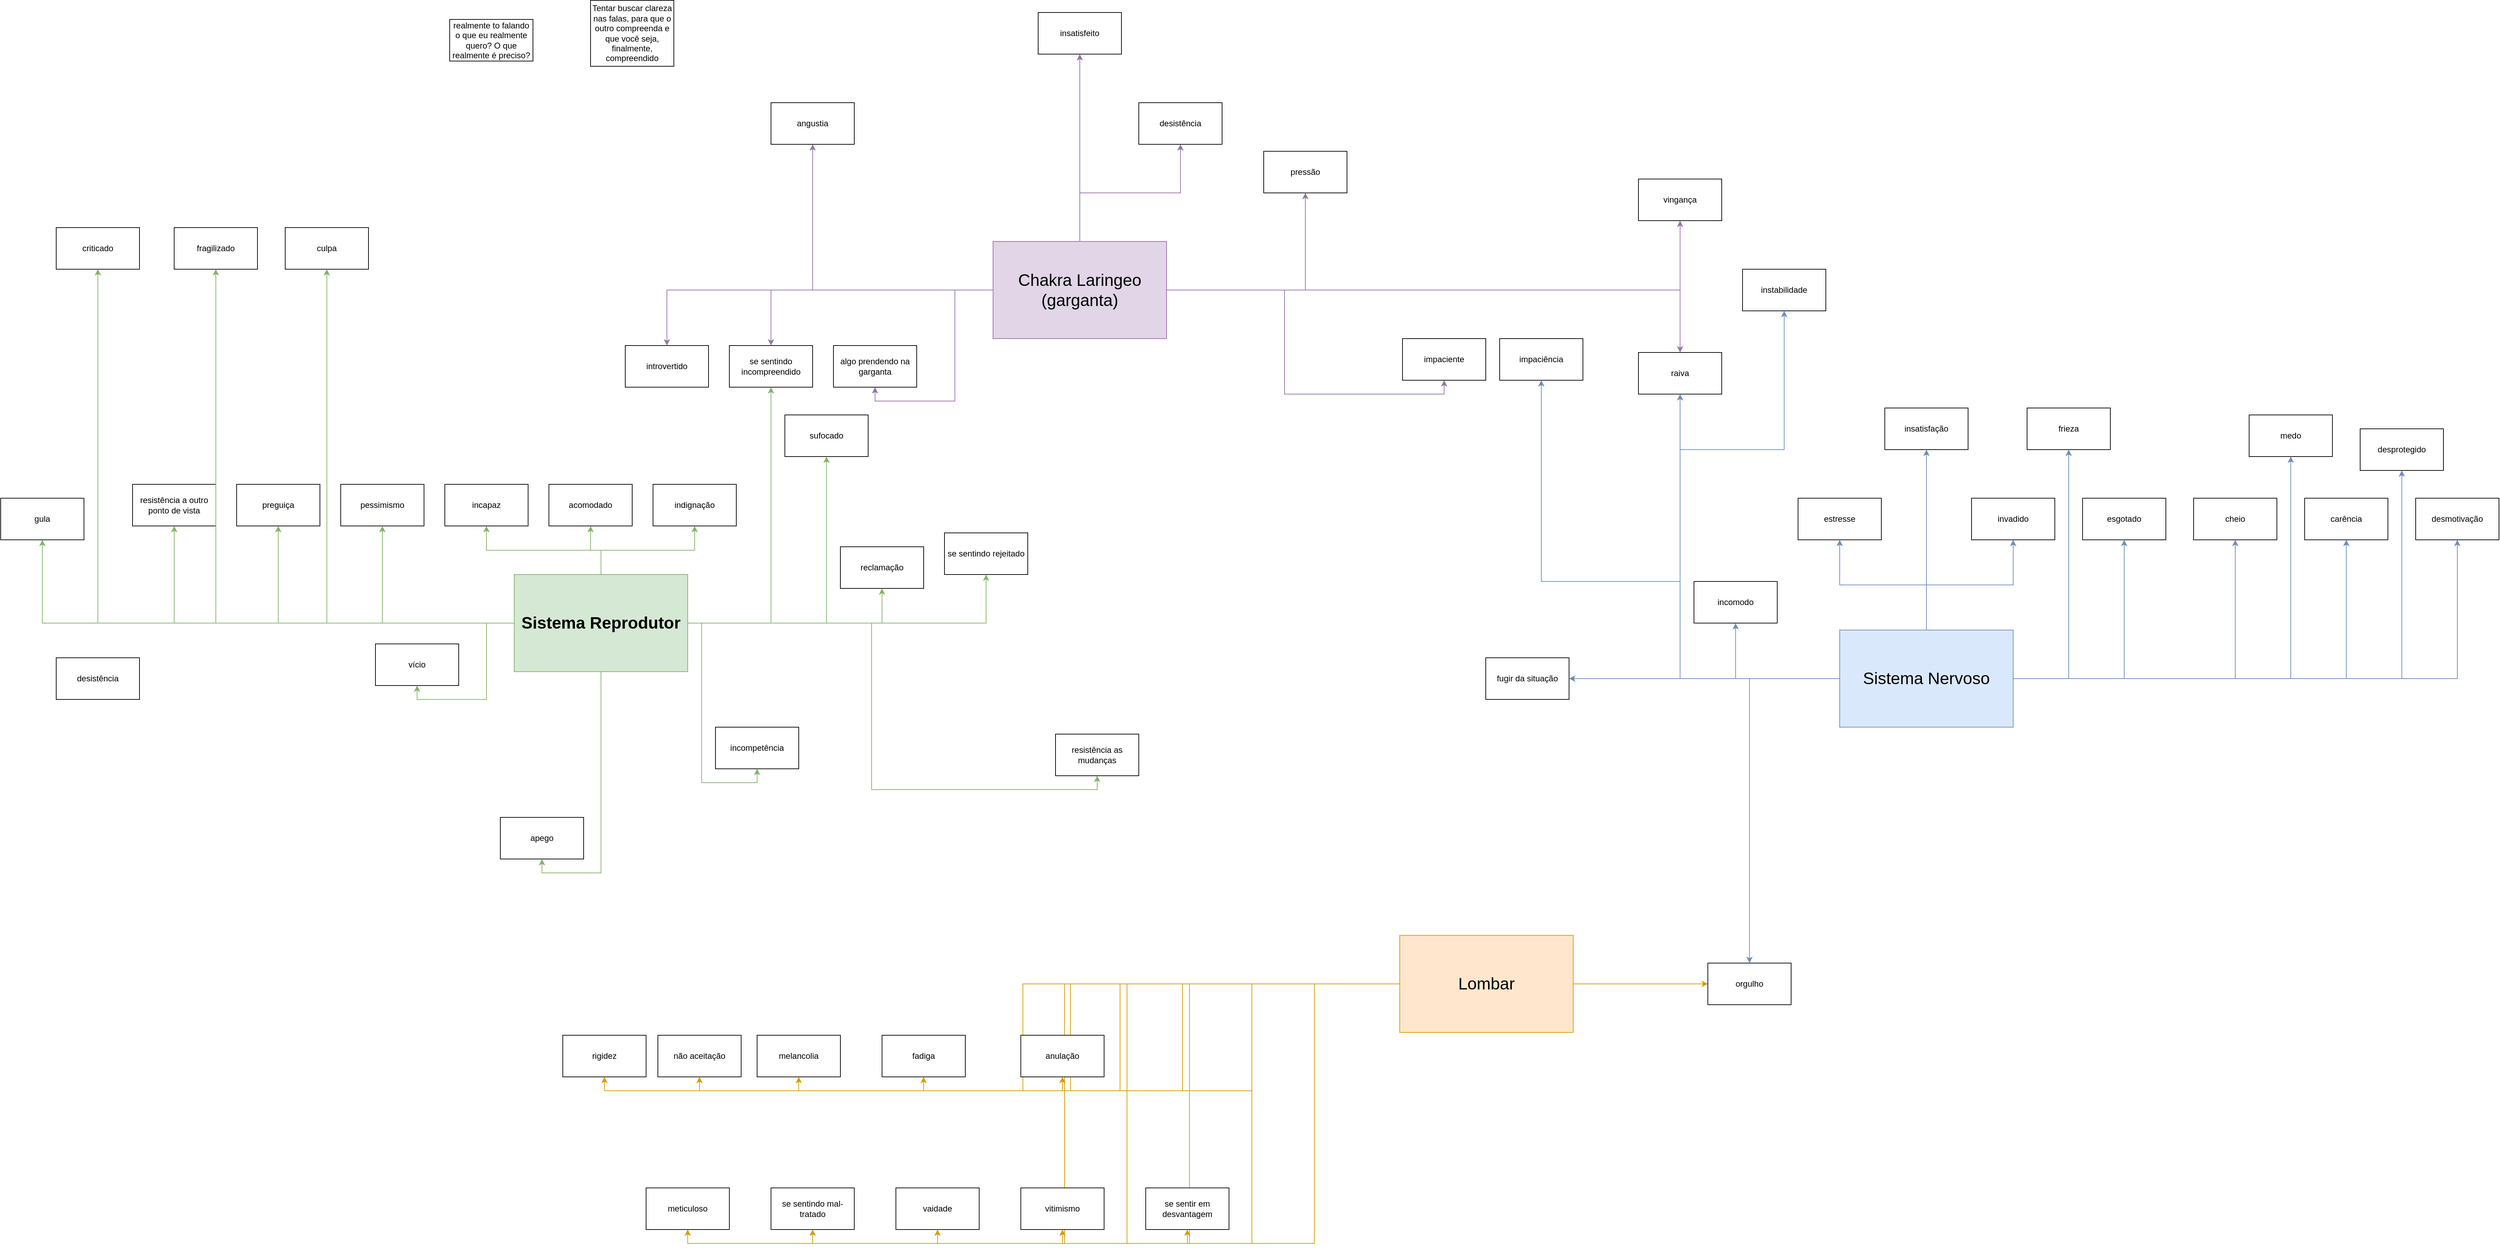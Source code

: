 <mxfile version="20.3.3" type="github">
  <diagram id="N2S9W12F4Ksda7fLUlgt" name="Página-1">
    <mxGraphModel dx="3923" dy="3438" grid="0" gridSize="10" guides="1" tooltips="1" connect="1" arrows="1" fold="1" page="1" pageScale="1" pageWidth="827" pageHeight="1169" math="0" shadow="0">
      <root>
        <mxCell id="0" />
        <mxCell id="1" parent="0" />
        <mxCell id="HaKoOCiy-9jQF8rmQ-GU-87" style="edgeStyle=orthogonalEdgeStyle;rounded=0;orthogonalLoop=1;jettySize=auto;html=1;entryX=0.5;entryY=0;entryDx=0;entryDy=0;fontSize=24;fillColor=#e1d5e7;strokeColor=#9673a6;" edge="1" parent="1" source="HaKoOCiy-9jQF8rmQ-GU-1" target="HaKoOCiy-9jQF8rmQ-GU-35">
          <mxGeometry relative="1" as="geometry" />
        </mxCell>
        <mxCell id="HaKoOCiy-9jQF8rmQ-GU-90" style="edgeStyle=orthogonalEdgeStyle;rounded=0;orthogonalLoop=1;jettySize=auto;html=1;entryX=0.5;entryY=0;entryDx=0;entryDy=0;fontSize=24;fillColor=#e1d5e7;strokeColor=#9673a6;" edge="1" parent="1" source="HaKoOCiy-9jQF8rmQ-GU-1" target="HaKoOCiy-9jQF8rmQ-GU-20">
          <mxGeometry relative="1" as="geometry" />
        </mxCell>
        <mxCell id="HaKoOCiy-9jQF8rmQ-GU-91" style="edgeStyle=orthogonalEdgeStyle;rounded=0;orthogonalLoop=1;jettySize=auto;html=1;entryX=0.5;entryY=1;entryDx=0;entryDy=0;fontSize=24;fillColor=#e1d5e7;strokeColor=#9673a6;" edge="1" parent="1" source="HaKoOCiy-9jQF8rmQ-GU-1" target="HaKoOCiy-9jQF8rmQ-GU-22">
          <mxGeometry relative="1" as="geometry" />
        </mxCell>
        <mxCell id="HaKoOCiy-9jQF8rmQ-GU-92" style="edgeStyle=orthogonalEdgeStyle;rounded=0;orthogonalLoop=1;jettySize=auto;html=1;entryX=0.5;entryY=1;entryDx=0;entryDy=0;fontSize=24;fillColor=#e1d5e7;strokeColor=#9673a6;" edge="1" parent="1" source="HaKoOCiy-9jQF8rmQ-GU-1" target="HaKoOCiy-9jQF8rmQ-GU-23">
          <mxGeometry relative="1" as="geometry" />
        </mxCell>
        <mxCell id="HaKoOCiy-9jQF8rmQ-GU-95" style="edgeStyle=orthogonalEdgeStyle;rounded=0;orthogonalLoop=1;jettySize=auto;html=1;entryX=0.5;entryY=1;entryDx=0;entryDy=0;fontSize=24;fillColor=#e1d5e7;strokeColor=#9673a6;" edge="1" parent="1" source="HaKoOCiy-9jQF8rmQ-GU-1" target="HaKoOCiy-9jQF8rmQ-GU-30">
          <mxGeometry relative="1" as="geometry" />
        </mxCell>
        <mxCell id="HaKoOCiy-9jQF8rmQ-GU-97" style="edgeStyle=orthogonalEdgeStyle;rounded=0;orthogonalLoop=1;jettySize=auto;html=1;entryX=0.5;entryY=1;entryDx=0;entryDy=0;fontSize=24;fillColor=#e1d5e7;strokeColor=#9673a6;" edge="1" parent="1" source="HaKoOCiy-9jQF8rmQ-GU-1" target="HaKoOCiy-9jQF8rmQ-GU-32">
          <mxGeometry relative="1" as="geometry" />
        </mxCell>
        <mxCell id="HaKoOCiy-9jQF8rmQ-GU-98" style="edgeStyle=orthogonalEdgeStyle;rounded=0;orthogonalLoop=1;jettySize=auto;html=1;entryX=0.5;entryY=1;entryDx=0;entryDy=0;fontSize=24;fillColor=#e1d5e7;strokeColor=#9673a6;" edge="1" parent="1" source="HaKoOCiy-9jQF8rmQ-GU-1" target="HaKoOCiy-9jQF8rmQ-GU-36">
          <mxGeometry relative="1" as="geometry" />
        </mxCell>
        <mxCell id="HaKoOCiy-9jQF8rmQ-GU-99" style="edgeStyle=orthogonalEdgeStyle;rounded=0;orthogonalLoop=1;jettySize=auto;html=1;entryX=0.5;entryY=1;entryDx=0;entryDy=0;fontSize=24;fillColor=#e1d5e7;strokeColor=#9673a6;" edge="1" parent="1" source="HaKoOCiy-9jQF8rmQ-GU-1" target="HaKoOCiy-9jQF8rmQ-GU-37">
          <mxGeometry relative="1" as="geometry" />
        </mxCell>
        <mxCell id="HaKoOCiy-9jQF8rmQ-GU-100" style="edgeStyle=orthogonalEdgeStyle;rounded=0;orthogonalLoop=1;jettySize=auto;html=1;entryX=0.5;entryY=1;entryDx=0;entryDy=0;fontSize=24;fillColor=#e1d5e7;strokeColor=#9673a6;" edge="1" parent="1" source="HaKoOCiy-9jQF8rmQ-GU-1" target="HaKoOCiy-9jQF8rmQ-GU-38">
          <mxGeometry relative="1" as="geometry" />
        </mxCell>
        <mxCell id="HaKoOCiy-9jQF8rmQ-GU-151" style="edgeStyle=orthogonalEdgeStyle;rounded=0;orthogonalLoop=1;jettySize=auto;html=1;entryX=0.5;entryY=0;entryDx=0;entryDy=0;fontSize=24;fontColor=#000000;fillColor=#e1d5e7;strokeColor=#9673a6;" edge="1" parent="1" source="HaKoOCiy-9jQF8rmQ-GU-1" target="HaKoOCiy-9jQF8rmQ-GU-28">
          <mxGeometry relative="1" as="geometry" />
        </mxCell>
        <mxCell id="HaKoOCiy-9jQF8rmQ-GU-1" value="&lt;font color=&quot;#000000&quot; style=&quot;font-size: 24px;&quot;&gt;Chakra Laringeo&lt;br&gt;(garganta)&lt;/font&gt;" style="rounded=0;whiteSpace=wrap;html=1;fillColor=#e1d5e7;strokeColor=#9673a6;" vertex="1" parent="1">
          <mxGeometry x="1490" y="-650" width="250" height="140" as="geometry" />
        </mxCell>
        <mxCell id="HaKoOCiy-9jQF8rmQ-GU-11" value="Tentar buscar clareza nas falas, para que o outro compreenda e que você seja, finalmente, compreendido" style="whiteSpace=wrap;html=1;rounded=0;" vertex="1" parent="1">
          <mxGeometry x="910" y="-997.5" width="120" height="95" as="geometry" />
        </mxCell>
        <mxCell id="HaKoOCiy-9jQF8rmQ-GU-14" value="realmente to falando o que eu realmente quero? O que realmente é preciso?" style="whiteSpace=wrap;html=1;rounded=0;" vertex="1" parent="1">
          <mxGeometry x="707" y="-970" width="120" height="60" as="geometry" />
        </mxCell>
        <mxCell id="HaKoOCiy-9jQF8rmQ-GU-20" value="se sentindo incompreendido" style="rounded=0;whiteSpace=wrap;html=1;" vertex="1" parent="1">
          <mxGeometry x="1110" y="-500" width="120" height="60" as="geometry" />
        </mxCell>
        <mxCell id="HaKoOCiy-9jQF8rmQ-GU-22" value="insatisfeito" style="rounded=0;whiteSpace=wrap;html=1;" vertex="1" parent="1">
          <mxGeometry x="1555" y="-980" width="120" height="60" as="geometry" />
        </mxCell>
        <mxCell id="HaKoOCiy-9jQF8rmQ-GU-23" value="impaciente" style="rounded=0;whiteSpace=wrap;html=1;" vertex="1" parent="1">
          <mxGeometry x="2080" y="-510" width="120" height="60" as="geometry" />
        </mxCell>
        <mxCell id="HaKoOCiy-9jQF8rmQ-GU-28" value="introvertido" style="rounded=0;whiteSpace=wrap;html=1;" vertex="1" parent="1">
          <mxGeometry x="960" y="-500" width="120" height="60" as="geometry" />
        </mxCell>
        <mxCell id="HaKoOCiy-9jQF8rmQ-GU-30" value="angustia" style="rounded=0;whiteSpace=wrap;html=1;" vertex="1" parent="1">
          <mxGeometry x="1170" y="-850" width="120" height="60" as="geometry" />
        </mxCell>
        <mxCell id="HaKoOCiy-9jQF8rmQ-GU-32" value="desistência" style="rounded=0;whiteSpace=wrap;html=1;" vertex="1" parent="1">
          <mxGeometry x="1700" y="-850" width="120" height="60" as="geometry" />
        </mxCell>
        <mxCell id="HaKoOCiy-9jQF8rmQ-GU-34" value="desistência" style="rounded=0;whiteSpace=wrap;html=1;" vertex="1" parent="1">
          <mxGeometry x="140" y="-50" width="120" height="60" as="geometry" />
        </mxCell>
        <mxCell id="HaKoOCiy-9jQF8rmQ-GU-35" value="raiva" style="rounded=0;whiteSpace=wrap;html=1;" vertex="1" parent="1">
          <mxGeometry x="2420" y="-490" width="120" height="60" as="geometry" />
        </mxCell>
        <mxCell id="HaKoOCiy-9jQF8rmQ-GU-36" value="pressão" style="rounded=0;whiteSpace=wrap;html=1;" vertex="1" parent="1">
          <mxGeometry x="1880" y="-780" width="120" height="60" as="geometry" />
        </mxCell>
        <mxCell id="HaKoOCiy-9jQF8rmQ-GU-37" value="algo prendendo na garganta" style="rounded=0;whiteSpace=wrap;html=1;" vertex="1" parent="1">
          <mxGeometry x="1260" y="-500" width="120" height="60" as="geometry" />
        </mxCell>
        <mxCell id="HaKoOCiy-9jQF8rmQ-GU-38" value="vingança" style="rounded=0;whiteSpace=wrap;html=1;" vertex="1" parent="1">
          <mxGeometry x="2420" y="-740" width="120" height="60" as="geometry" />
        </mxCell>
        <mxCell id="HaKoOCiy-9jQF8rmQ-GU-39" value="incomodo" style="rounded=0;whiteSpace=wrap;html=1;" vertex="1" parent="1">
          <mxGeometry x="2500" y="-160" width="120" height="60" as="geometry" />
        </mxCell>
        <mxCell id="HaKoOCiy-9jQF8rmQ-GU-40" value="estresse" style="rounded=0;whiteSpace=wrap;html=1;" vertex="1" parent="1">
          <mxGeometry x="2650" y="-280" width="120" height="60" as="geometry" />
        </mxCell>
        <mxCell id="HaKoOCiy-9jQF8rmQ-GU-41" value="invadido" style="rounded=0;whiteSpace=wrap;html=1;" vertex="1" parent="1">
          <mxGeometry x="2900" y="-280" width="120" height="60" as="geometry" />
        </mxCell>
        <mxCell id="HaKoOCiy-9jQF8rmQ-GU-42" value="insatisfação" style="rounded=0;whiteSpace=wrap;html=1;" vertex="1" parent="1">
          <mxGeometry x="2775" y="-410" width="120" height="60" as="geometry" />
        </mxCell>
        <mxCell id="HaKoOCiy-9jQF8rmQ-GU-43" value="esgotado" style="rounded=0;whiteSpace=wrap;html=1;" vertex="1" parent="1">
          <mxGeometry x="3060" y="-280" width="120" height="60" as="geometry" />
        </mxCell>
        <mxCell id="HaKoOCiy-9jQF8rmQ-GU-44" value="cheio" style="rounded=0;whiteSpace=wrap;html=1;" vertex="1" parent="1">
          <mxGeometry x="3220" y="-280" width="120" height="60" as="geometry" />
        </mxCell>
        <mxCell id="HaKoOCiy-9jQF8rmQ-GU-45" value="frieza" style="rounded=0;whiteSpace=wrap;html=1;" vertex="1" parent="1">
          <mxGeometry x="2980" y="-410" width="120" height="60" as="geometry" />
        </mxCell>
        <mxCell id="HaKoOCiy-9jQF8rmQ-GU-46" value="instabilidade" style="rounded=0;whiteSpace=wrap;html=1;" vertex="1" parent="1">
          <mxGeometry x="2570" y="-610" width="120" height="60" as="geometry" />
        </mxCell>
        <mxCell id="HaKoOCiy-9jQF8rmQ-GU-47" value="fugir da situação" style="rounded=0;whiteSpace=wrap;html=1;" vertex="1" parent="1">
          <mxGeometry x="2200" y="-50" width="120" height="60" as="geometry" />
        </mxCell>
        <mxCell id="HaKoOCiy-9jQF8rmQ-GU-48" value="carência" style="rounded=0;whiteSpace=wrap;html=1;" vertex="1" parent="1">
          <mxGeometry x="3380" y="-280" width="120" height="60" as="geometry" />
        </mxCell>
        <mxCell id="HaKoOCiy-9jQF8rmQ-GU-49" value="desmotivação" style="rounded=0;whiteSpace=wrap;html=1;" vertex="1" parent="1">
          <mxGeometry x="3540" y="-280" width="120" height="60" as="geometry" />
        </mxCell>
        <mxCell id="HaKoOCiy-9jQF8rmQ-GU-50" value="impaciência" style="rounded=0;whiteSpace=wrap;html=1;" vertex="1" parent="1">
          <mxGeometry x="2220" y="-510" width="120" height="60" as="geometry" />
        </mxCell>
        <mxCell id="HaKoOCiy-9jQF8rmQ-GU-51" value="medo" style="rounded=0;whiteSpace=wrap;html=1;" vertex="1" parent="1">
          <mxGeometry x="3300" y="-400" width="120" height="60" as="geometry" />
        </mxCell>
        <mxCell id="HaKoOCiy-9jQF8rmQ-GU-53" value="desprotegido" style="rounded=0;whiteSpace=wrap;html=1;" vertex="1" parent="1">
          <mxGeometry x="3460" y="-380" width="120" height="60" as="geometry" />
        </mxCell>
        <mxCell id="HaKoOCiy-9jQF8rmQ-GU-54" value="indignação" style="rounded=0;whiteSpace=wrap;html=1;" vertex="1" parent="1">
          <mxGeometry x="1000" y="-300" width="120" height="60" as="geometry" />
        </mxCell>
        <mxCell id="HaKoOCiy-9jQF8rmQ-GU-55" value="apego" style="rounded=0;whiteSpace=wrap;html=1;" vertex="1" parent="1">
          <mxGeometry x="780" y="180" width="120" height="60" as="geometry" />
        </mxCell>
        <mxCell id="HaKoOCiy-9jQF8rmQ-GU-56" value="preguiça" style="rounded=0;whiteSpace=wrap;html=1;" vertex="1" parent="1">
          <mxGeometry x="400" y="-300" width="120" height="60" as="geometry" />
        </mxCell>
        <mxCell id="HaKoOCiy-9jQF8rmQ-GU-57" value="acomodado" style="rounded=0;whiteSpace=wrap;html=1;" vertex="1" parent="1">
          <mxGeometry x="850" y="-300" width="120" height="60" as="geometry" />
        </mxCell>
        <mxCell id="HaKoOCiy-9jQF8rmQ-GU-58" value="incapaz" style="rounded=0;whiteSpace=wrap;html=1;" vertex="1" parent="1">
          <mxGeometry x="700" y="-300" width="120" height="60" as="geometry" />
        </mxCell>
        <mxCell id="HaKoOCiy-9jQF8rmQ-GU-59" value="se sentindo rejeitado" style="rounded=0;whiteSpace=wrap;html=1;" vertex="1" parent="1">
          <mxGeometry x="1420" y="-230" width="120" height="60" as="geometry" />
        </mxCell>
        <mxCell id="HaKoOCiy-9jQF8rmQ-GU-60" value="reclamação" style="rounded=0;whiteSpace=wrap;html=1;" vertex="1" parent="1">
          <mxGeometry x="1270" y="-210" width="120" height="60" as="geometry" />
        </mxCell>
        <mxCell id="HaKoOCiy-9jQF8rmQ-GU-61" value="pessimismo" style="rounded=0;whiteSpace=wrap;html=1;" vertex="1" parent="1">
          <mxGeometry x="550" y="-300" width="120" height="60" as="geometry" />
        </mxCell>
        <mxCell id="HaKoOCiy-9jQF8rmQ-GU-62" value="sufocado" style="rounded=0;whiteSpace=wrap;html=1;" vertex="1" parent="1">
          <mxGeometry x="1190" y="-400" width="120" height="60" as="geometry" />
        </mxCell>
        <mxCell id="HaKoOCiy-9jQF8rmQ-GU-63" value="resistência as mudanças" style="rounded=0;whiteSpace=wrap;html=1;" vertex="1" parent="1">
          <mxGeometry x="1580" y="60" width="120" height="60" as="geometry" />
        </mxCell>
        <mxCell id="HaKoOCiy-9jQF8rmQ-GU-64" value="resistência a outro ponto de vista" style="rounded=0;whiteSpace=wrap;html=1;" vertex="1" parent="1">
          <mxGeometry x="250" y="-300" width="120" height="60" as="geometry" />
        </mxCell>
        <mxCell id="HaKoOCiy-9jQF8rmQ-GU-65" value="criticado" style="rounded=0;whiteSpace=wrap;html=1;" vertex="1" parent="1">
          <mxGeometry x="140" y="-670" width="120" height="60" as="geometry" />
        </mxCell>
        <mxCell id="HaKoOCiy-9jQF8rmQ-GU-66" value="fragilizado" style="rounded=0;whiteSpace=wrap;html=1;" vertex="1" parent="1">
          <mxGeometry x="310" y="-670" width="120" height="60" as="geometry" />
        </mxCell>
        <mxCell id="HaKoOCiy-9jQF8rmQ-GU-67" value="culpa" style="rounded=0;whiteSpace=wrap;html=1;" vertex="1" parent="1">
          <mxGeometry x="470" y="-670" width="120" height="60" as="geometry" />
        </mxCell>
        <mxCell id="HaKoOCiy-9jQF8rmQ-GU-68" value="incompetência" style="rounded=0;whiteSpace=wrap;html=1;" vertex="1" parent="1">
          <mxGeometry x="1090" y="50" width="120" height="60" as="geometry" />
        </mxCell>
        <mxCell id="HaKoOCiy-9jQF8rmQ-GU-69" value="gula" style="rounded=0;whiteSpace=wrap;html=1;" vertex="1" parent="1">
          <mxGeometry x="60" y="-280" width="120" height="60" as="geometry" />
        </mxCell>
        <mxCell id="HaKoOCiy-9jQF8rmQ-GU-70" value="vício" style="rounded=0;whiteSpace=wrap;html=1;" vertex="1" parent="1">
          <mxGeometry x="600" y="-70" width="120" height="60" as="geometry" />
        </mxCell>
        <mxCell id="HaKoOCiy-9jQF8rmQ-GU-88" style="edgeStyle=orthogonalEdgeStyle;rounded=0;orthogonalLoop=1;jettySize=auto;html=1;entryX=0.5;entryY=1;entryDx=0;entryDy=0;fontSize=24;fillColor=#dae8fc;strokeColor=#6c8ebf;" edge="1" parent="1" source="HaKoOCiy-9jQF8rmQ-GU-72" target="HaKoOCiy-9jQF8rmQ-GU-35">
          <mxGeometry relative="1" as="geometry" />
        </mxCell>
        <mxCell id="HaKoOCiy-9jQF8rmQ-GU-102" style="edgeStyle=orthogonalEdgeStyle;rounded=0;orthogonalLoop=1;jettySize=auto;html=1;entryX=0.5;entryY=1;entryDx=0;entryDy=0;fontSize=24;fillColor=#dae8fc;strokeColor=#6c8ebf;" edge="1" parent="1" source="HaKoOCiy-9jQF8rmQ-GU-72" target="HaKoOCiy-9jQF8rmQ-GU-39">
          <mxGeometry relative="1" as="geometry" />
        </mxCell>
        <mxCell id="HaKoOCiy-9jQF8rmQ-GU-103" style="edgeStyle=orthogonalEdgeStyle;rounded=0;orthogonalLoop=1;jettySize=auto;html=1;entryX=0.5;entryY=1;entryDx=0;entryDy=0;fontSize=24;fillColor=#dae8fc;strokeColor=#6c8ebf;" edge="1" parent="1" source="HaKoOCiy-9jQF8rmQ-GU-72" target="HaKoOCiy-9jQF8rmQ-GU-40">
          <mxGeometry relative="1" as="geometry" />
        </mxCell>
        <mxCell id="HaKoOCiy-9jQF8rmQ-GU-104" style="edgeStyle=orthogonalEdgeStyle;rounded=0;orthogonalLoop=1;jettySize=auto;html=1;entryX=0.5;entryY=1;entryDx=0;entryDy=0;fontSize=24;fillColor=#dae8fc;strokeColor=#6c8ebf;" edge="1" parent="1" source="HaKoOCiy-9jQF8rmQ-GU-72" target="HaKoOCiy-9jQF8rmQ-GU-41">
          <mxGeometry relative="1" as="geometry" />
        </mxCell>
        <mxCell id="HaKoOCiy-9jQF8rmQ-GU-108" style="edgeStyle=orthogonalEdgeStyle;rounded=0;orthogonalLoop=1;jettySize=auto;html=1;entryX=0.5;entryY=1;entryDx=0;entryDy=0;fontSize=24;fillColor=#dae8fc;strokeColor=#6c8ebf;" edge="1" parent="1" source="HaKoOCiy-9jQF8rmQ-GU-72" target="HaKoOCiy-9jQF8rmQ-GU-42">
          <mxGeometry relative="1" as="geometry" />
        </mxCell>
        <mxCell id="HaKoOCiy-9jQF8rmQ-GU-109" style="edgeStyle=orthogonalEdgeStyle;rounded=0;orthogonalLoop=1;jettySize=auto;html=1;entryX=0.5;entryY=1;entryDx=0;entryDy=0;fontSize=24;fillColor=#dae8fc;strokeColor=#6c8ebf;" edge="1" parent="1" source="HaKoOCiy-9jQF8rmQ-GU-72" target="HaKoOCiy-9jQF8rmQ-GU-43">
          <mxGeometry relative="1" as="geometry" />
        </mxCell>
        <mxCell id="HaKoOCiy-9jQF8rmQ-GU-110" style="edgeStyle=orthogonalEdgeStyle;rounded=0;orthogonalLoop=1;jettySize=auto;html=1;entryX=0.5;entryY=0;entryDx=0;entryDy=0;fontSize=24;fillColor=#dae8fc;strokeColor=#6c8ebf;" edge="1" parent="1" source="HaKoOCiy-9jQF8rmQ-GU-72" target="HaKoOCiy-9jQF8rmQ-GU-75">
          <mxGeometry relative="1" as="geometry" />
        </mxCell>
        <mxCell id="HaKoOCiy-9jQF8rmQ-GU-112" style="edgeStyle=orthogonalEdgeStyle;rounded=0;orthogonalLoop=1;jettySize=auto;html=1;entryX=1;entryY=0.5;entryDx=0;entryDy=0;fontSize=24;fillColor=#dae8fc;strokeColor=#6c8ebf;" edge="1" parent="1" source="HaKoOCiy-9jQF8rmQ-GU-72" target="HaKoOCiy-9jQF8rmQ-GU-47">
          <mxGeometry relative="1" as="geometry" />
        </mxCell>
        <mxCell id="HaKoOCiy-9jQF8rmQ-GU-113" style="edgeStyle=orthogonalEdgeStyle;rounded=0;orthogonalLoop=1;jettySize=auto;html=1;entryX=0.5;entryY=1;entryDx=0;entryDy=0;fontSize=24;fillColor=#dae8fc;strokeColor=#6c8ebf;" edge="1" parent="1" source="HaKoOCiy-9jQF8rmQ-GU-72" target="HaKoOCiy-9jQF8rmQ-GU-46">
          <mxGeometry relative="1" as="geometry">
            <Array as="points">
              <mxPoint x="2480" y="-20" />
              <mxPoint x="2480" y="-350" />
              <mxPoint x="2630" y="-350" />
            </Array>
          </mxGeometry>
        </mxCell>
        <mxCell id="HaKoOCiy-9jQF8rmQ-GU-114" style="edgeStyle=orthogonalEdgeStyle;rounded=0;orthogonalLoop=1;jettySize=auto;html=1;entryX=0.5;entryY=1;entryDx=0;entryDy=0;fontSize=24;fillColor=#dae8fc;strokeColor=#6c8ebf;" edge="1" parent="1" source="HaKoOCiy-9jQF8rmQ-GU-72" target="HaKoOCiy-9jQF8rmQ-GU-45">
          <mxGeometry relative="1" as="geometry" />
        </mxCell>
        <mxCell id="HaKoOCiy-9jQF8rmQ-GU-115" style="edgeStyle=orthogonalEdgeStyle;rounded=0;orthogonalLoop=1;jettySize=auto;html=1;entryX=0.5;entryY=1;entryDx=0;entryDy=0;fontSize=24;fillColor=#dae8fc;strokeColor=#6c8ebf;" edge="1" parent="1" source="HaKoOCiy-9jQF8rmQ-GU-72" target="HaKoOCiy-9jQF8rmQ-GU-44">
          <mxGeometry relative="1" as="geometry" />
        </mxCell>
        <mxCell id="HaKoOCiy-9jQF8rmQ-GU-116" style="edgeStyle=orthogonalEdgeStyle;rounded=0;orthogonalLoop=1;jettySize=auto;html=1;entryX=0.5;entryY=1;entryDx=0;entryDy=0;fontSize=24;fillColor=#dae8fc;strokeColor=#6c8ebf;" edge="1" parent="1" source="HaKoOCiy-9jQF8rmQ-GU-72" target="HaKoOCiy-9jQF8rmQ-GU-48">
          <mxGeometry relative="1" as="geometry" />
        </mxCell>
        <mxCell id="HaKoOCiy-9jQF8rmQ-GU-117" style="edgeStyle=orthogonalEdgeStyle;rounded=0;orthogonalLoop=1;jettySize=auto;html=1;entryX=0.5;entryY=1;entryDx=0;entryDy=0;fontSize=24;fillColor=#dae8fc;strokeColor=#6c8ebf;" edge="1" parent="1" source="HaKoOCiy-9jQF8rmQ-GU-72" target="HaKoOCiy-9jQF8rmQ-GU-49">
          <mxGeometry relative="1" as="geometry" />
        </mxCell>
        <mxCell id="HaKoOCiy-9jQF8rmQ-GU-118" style="edgeStyle=orthogonalEdgeStyle;rounded=0;orthogonalLoop=1;jettySize=auto;html=1;entryX=0.5;entryY=1;entryDx=0;entryDy=0;fontSize=24;fillColor=#dae8fc;strokeColor=#6c8ebf;" edge="1" parent="1" source="HaKoOCiy-9jQF8rmQ-GU-72" target="HaKoOCiy-9jQF8rmQ-GU-50">
          <mxGeometry relative="1" as="geometry">
            <Array as="points">
              <mxPoint x="2480" y="-20" />
              <mxPoint x="2480" y="-160" />
              <mxPoint x="2280" y="-160" />
            </Array>
          </mxGeometry>
        </mxCell>
        <mxCell id="HaKoOCiy-9jQF8rmQ-GU-120" style="edgeStyle=orthogonalEdgeStyle;rounded=0;orthogonalLoop=1;jettySize=auto;html=1;entryX=0.5;entryY=1;entryDx=0;entryDy=0;fontSize=24;fillColor=#dae8fc;strokeColor=#6c8ebf;" edge="1" parent="1" source="HaKoOCiy-9jQF8rmQ-GU-72" target="HaKoOCiy-9jQF8rmQ-GU-51">
          <mxGeometry relative="1" as="geometry" />
        </mxCell>
        <mxCell id="HaKoOCiy-9jQF8rmQ-GU-121" style="edgeStyle=orthogonalEdgeStyle;rounded=0;orthogonalLoop=1;jettySize=auto;html=1;entryX=0.5;entryY=1;entryDx=0;entryDy=0;fontSize=24;fillColor=#dae8fc;strokeColor=#6c8ebf;" edge="1" parent="1" source="HaKoOCiy-9jQF8rmQ-GU-72" target="HaKoOCiy-9jQF8rmQ-GU-53">
          <mxGeometry relative="1" as="geometry" />
        </mxCell>
        <mxCell id="HaKoOCiy-9jQF8rmQ-GU-72" value="&lt;span style=&quot;font-size: 24px;&quot;&gt;&lt;font color=&quot;#000000&quot;&gt;Sistema Nervoso&lt;/font&gt;&lt;/span&gt;" style="rounded=0;whiteSpace=wrap;html=1;fillColor=#dae8fc;strokeColor=#6c8ebf;" vertex="1" parent="1">
          <mxGeometry x="2710" y="-90" width="250" height="140" as="geometry" />
        </mxCell>
        <mxCell id="HaKoOCiy-9jQF8rmQ-GU-89" style="edgeStyle=orthogonalEdgeStyle;rounded=0;orthogonalLoop=1;jettySize=auto;html=1;entryX=0.5;entryY=1;entryDx=0;entryDy=0;fontSize=24;fillColor=#d5e8d4;strokeColor=#82b366;" edge="1" parent="1" source="HaKoOCiy-9jQF8rmQ-GU-73" target="HaKoOCiy-9jQF8rmQ-GU-20">
          <mxGeometry relative="1" as="geometry" />
        </mxCell>
        <mxCell id="HaKoOCiy-9jQF8rmQ-GU-122" style="edgeStyle=orthogonalEdgeStyle;rounded=0;orthogonalLoop=1;jettySize=auto;html=1;entryX=0.5;entryY=1;entryDx=0;entryDy=0;fontSize=24;fillColor=#d5e8d4;strokeColor=#82b366;" edge="1" parent="1" source="HaKoOCiy-9jQF8rmQ-GU-73" target="HaKoOCiy-9jQF8rmQ-GU-54">
          <mxGeometry relative="1" as="geometry" />
        </mxCell>
        <mxCell id="HaKoOCiy-9jQF8rmQ-GU-123" style="edgeStyle=orthogonalEdgeStyle;rounded=0;orthogonalLoop=1;jettySize=auto;html=1;entryX=0.5;entryY=1;entryDx=0;entryDy=0;fontSize=24;fillColor=#d5e8d4;strokeColor=#82b366;" edge="1" parent="1" source="HaKoOCiy-9jQF8rmQ-GU-73" target="HaKoOCiy-9jQF8rmQ-GU-55">
          <mxGeometry relative="1" as="geometry" />
        </mxCell>
        <mxCell id="HaKoOCiy-9jQF8rmQ-GU-124" style="edgeStyle=orthogonalEdgeStyle;rounded=0;orthogonalLoop=1;jettySize=auto;html=1;entryX=0.5;entryY=1;entryDx=0;entryDy=0;fontSize=24;fillColor=#d5e8d4;strokeColor=#82b366;" edge="1" parent="1" source="HaKoOCiy-9jQF8rmQ-GU-73" target="HaKoOCiy-9jQF8rmQ-GU-56">
          <mxGeometry relative="1" as="geometry" />
        </mxCell>
        <mxCell id="HaKoOCiy-9jQF8rmQ-GU-125" style="edgeStyle=orthogonalEdgeStyle;rounded=0;orthogonalLoop=1;jettySize=auto;html=1;entryX=0.5;entryY=1;entryDx=0;entryDy=0;fontSize=24;fillColor=#d5e8d4;strokeColor=#82b366;" edge="1" parent="1" source="HaKoOCiy-9jQF8rmQ-GU-73" target="HaKoOCiy-9jQF8rmQ-GU-57">
          <mxGeometry relative="1" as="geometry" />
        </mxCell>
        <mxCell id="HaKoOCiy-9jQF8rmQ-GU-126" style="edgeStyle=orthogonalEdgeStyle;rounded=0;orthogonalLoop=1;jettySize=auto;html=1;entryX=0.5;entryY=1;entryDx=0;entryDy=0;fontSize=24;fillColor=#d5e8d4;strokeColor=#82b366;" edge="1" parent="1" source="HaKoOCiy-9jQF8rmQ-GU-73" target="HaKoOCiy-9jQF8rmQ-GU-58">
          <mxGeometry relative="1" as="geometry" />
        </mxCell>
        <mxCell id="HaKoOCiy-9jQF8rmQ-GU-128" style="edgeStyle=orthogonalEdgeStyle;rounded=0;orthogonalLoop=1;jettySize=auto;html=1;entryX=0.5;entryY=1;entryDx=0;entryDy=0;fontSize=24;fillColor=#d5e8d4;strokeColor=#82b366;" edge="1" parent="1" source="HaKoOCiy-9jQF8rmQ-GU-73" target="HaKoOCiy-9jQF8rmQ-GU-59">
          <mxGeometry relative="1" as="geometry" />
        </mxCell>
        <mxCell id="HaKoOCiy-9jQF8rmQ-GU-129" style="edgeStyle=orthogonalEdgeStyle;rounded=0;orthogonalLoop=1;jettySize=auto;html=1;entryX=0.5;entryY=1;entryDx=0;entryDy=0;fontSize=24;fillColor=#d5e8d4;strokeColor=#82b366;" edge="1" parent="1" source="HaKoOCiy-9jQF8rmQ-GU-73" target="HaKoOCiy-9jQF8rmQ-GU-60">
          <mxGeometry relative="1" as="geometry" />
        </mxCell>
        <mxCell id="HaKoOCiy-9jQF8rmQ-GU-130" style="edgeStyle=orthogonalEdgeStyle;rounded=0;orthogonalLoop=1;jettySize=auto;html=1;entryX=0.5;entryY=1;entryDx=0;entryDy=0;fontSize=24;fillColor=#d5e8d4;strokeColor=#82b366;" edge="1" parent="1" source="HaKoOCiy-9jQF8rmQ-GU-73" target="HaKoOCiy-9jQF8rmQ-GU-61">
          <mxGeometry relative="1" as="geometry" />
        </mxCell>
        <mxCell id="HaKoOCiy-9jQF8rmQ-GU-131" style="edgeStyle=orthogonalEdgeStyle;rounded=0;orthogonalLoop=1;jettySize=auto;html=1;entryX=0.5;entryY=1;entryDx=0;entryDy=0;fontSize=24;fillColor=#d5e8d4;strokeColor=#82b366;" edge="1" parent="1" source="HaKoOCiy-9jQF8rmQ-GU-73" target="HaKoOCiy-9jQF8rmQ-GU-62">
          <mxGeometry relative="1" as="geometry" />
        </mxCell>
        <mxCell id="HaKoOCiy-9jQF8rmQ-GU-132" style="edgeStyle=orthogonalEdgeStyle;rounded=0;orthogonalLoop=1;jettySize=auto;html=1;entryX=0.5;entryY=1;entryDx=0;entryDy=0;fontSize=24;fillColor=#d5e8d4;strokeColor=#82b366;" edge="1" parent="1" source="HaKoOCiy-9jQF8rmQ-GU-73" target="HaKoOCiy-9jQF8rmQ-GU-63">
          <mxGeometry relative="1" as="geometry" />
        </mxCell>
        <mxCell id="HaKoOCiy-9jQF8rmQ-GU-133" style="edgeStyle=orthogonalEdgeStyle;rounded=0;orthogonalLoop=1;jettySize=auto;html=1;entryX=0.5;entryY=1;entryDx=0;entryDy=0;fontSize=24;fillColor=#d5e8d4;strokeColor=#82b366;" edge="1" parent="1" source="HaKoOCiy-9jQF8rmQ-GU-73" target="HaKoOCiy-9jQF8rmQ-GU-64">
          <mxGeometry relative="1" as="geometry" />
        </mxCell>
        <mxCell id="HaKoOCiy-9jQF8rmQ-GU-134" style="edgeStyle=orthogonalEdgeStyle;rounded=0;orthogonalLoop=1;jettySize=auto;html=1;entryX=0.5;entryY=1;entryDx=0;entryDy=0;fontSize=24;fontColor=#000000;fillColor=#d5e8d4;strokeColor=#82b366;" edge="1" parent="1" source="HaKoOCiy-9jQF8rmQ-GU-73" target="HaKoOCiy-9jQF8rmQ-GU-65">
          <mxGeometry relative="1" as="geometry" />
        </mxCell>
        <mxCell id="HaKoOCiy-9jQF8rmQ-GU-135" style="edgeStyle=orthogonalEdgeStyle;rounded=0;orthogonalLoop=1;jettySize=auto;html=1;entryX=0.5;entryY=1;entryDx=0;entryDy=0;fontSize=24;fontColor=#000000;fillColor=#d5e8d4;strokeColor=#82b366;" edge="1" parent="1" source="HaKoOCiy-9jQF8rmQ-GU-73" target="HaKoOCiy-9jQF8rmQ-GU-66">
          <mxGeometry relative="1" as="geometry" />
        </mxCell>
        <mxCell id="HaKoOCiy-9jQF8rmQ-GU-136" style="edgeStyle=orthogonalEdgeStyle;rounded=0;orthogonalLoop=1;jettySize=auto;html=1;entryX=0.5;entryY=1;entryDx=0;entryDy=0;fontSize=24;fontColor=#000000;fillColor=#d5e8d4;strokeColor=#82b366;" edge="1" parent="1" source="HaKoOCiy-9jQF8rmQ-GU-73" target="HaKoOCiy-9jQF8rmQ-GU-67">
          <mxGeometry relative="1" as="geometry" />
        </mxCell>
        <mxCell id="HaKoOCiy-9jQF8rmQ-GU-137" style="edgeStyle=orthogonalEdgeStyle;rounded=0;orthogonalLoop=1;jettySize=auto;html=1;entryX=0.5;entryY=1;entryDx=0;entryDy=0;fontSize=24;fontColor=#000000;fillColor=#d5e8d4;strokeColor=#82b366;" edge="1" parent="1" source="HaKoOCiy-9jQF8rmQ-GU-73" target="HaKoOCiy-9jQF8rmQ-GU-68">
          <mxGeometry relative="1" as="geometry" />
        </mxCell>
        <mxCell id="HaKoOCiy-9jQF8rmQ-GU-138" style="edgeStyle=orthogonalEdgeStyle;rounded=0;orthogonalLoop=1;jettySize=auto;html=1;entryX=0.5;entryY=1;entryDx=0;entryDy=0;fontSize=24;fontColor=#000000;fillColor=#d5e8d4;strokeColor=#82b366;" edge="1" parent="1" source="HaKoOCiy-9jQF8rmQ-GU-73" target="HaKoOCiy-9jQF8rmQ-GU-69">
          <mxGeometry relative="1" as="geometry" />
        </mxCell>
        <mxCell id="HaKoOCiy-9jQF8rmQ-GU-139" style="edgeStyle=orthogonalEdgeStyle;rounded=0;orthogonalLoop=1;jettySize=auto;html=1;entryX=0.5;entryY=1;entryDx=0;entryDy=0;fontSize=24;fontColor=#000000;fillColor=#d5e8d4;strokeColor=#82b366;" edge="1" parent="1" source="HaKoOCiy-9jQF8rmQ-GU-73" target="HaKoOCiy-9jQF8rmQ-GU-70">
          <mxGeometry relative="1" as="geometry" />
        </mxCell>
        <mxCell id="HaKoOCiy-9jQF8rmQ-GU-73" value="&lt;span style=&quot;font-size: 24px;&quot;&gt;&lt;b&gt;&lt;font color=&quot;#000000&quot;&gt;Sistema Reprodutor&lt;/font&gt;&lt;/b&gt;&lt;/span&gt;" style="rounded=0;whiteSpace=wrap;html=1;fillColor=#d5e8d4;strokeColor=#82b366;" vertex="1" parent="1">
          <mxGeometry x="800" y="-170" width="250" height="140" as="geometry" />
        </mxCell>
        <mxCell id="HaKoOCiy-9jQF8rmQ-GU-111" style="edgeStyle=orthogonalEdgeStyle;rounded=0;orthogonalLoop=1;jettySize=auto;html=1;entryX=0;entryY=0.5;entryDx=0;entryDy=0;fontSize=24;fillColor=#ffe6cc;strokeColor=#d79b00;" edge="1" parent="1" source="HaKoOCiy-9jQF8rmQ-GU-74" target="HaKoOCiy-9jQF8rmQ-GU-75">
          <mxGeometry relative="1" as="geometry" />
        </mxCell>
        <mxCell id="HaKoOCiy-9jQF8rmQ-GU-140" style="edgeStyle=orthogonalEdgeStyle;rounded=0;orthogonalLoop=1;jettySize=auto;html=1;entryX=0.5;entryY=1;entryDx=0;entryDy=0;fontSize=24;fontColor=#000000;fillColor=#ffe6cc;strokeColor=#d79b00;" edge="1" parent="1" source="HaKoOCiy-9jQF8rmQ-GU-74" target="HaKoOCiy-9jQF8rmQ-GU-76">
          <mxGeometry relative="1" as="geometry" />
        </mxCell>
        <mxCell id="HaKoOCiy-9jQF8rmQ-GU-141" style="edgeStyle=orthogonalEdgeStyle;rounded=0;orthogonalLoop=1;jettySize=auto;html=1;entryX=0.5;entryY=1;entryDx=0;entryDy=0;fontSize=24;fontColor=#000000;fillColor=#ffe6cc;strokeColor=#d79b00;" edge="1" parent="1" source="HaKoOCiy-9jQF8rmQ-GU-74" target="HaKoOCiy-9jQF8rmQ-GU-77">
          <mxGeometry relative="1" as="geometry" />
        </mxCell>
        <mxCell id="HaKoOCiy-9jQF8rmQ-GU-142" style="edgeStyle=orthogonalEdgeStyle;rounded=0;orthogonalLoop=1;jettySize=auto;html=1;entryX=0.5;entryY=1;entryDx=0;entryDy=0;fontSize=24;fontColor=#000000;fillColor=#ffe6cc;strokeColor=#d79b00;" edge="1" parent="1" source="HaKoOCiy-9jQF8rmQ-GU-74" target="HaKoOCiy-9jQF8rmQ-GU-78">
          <mxGeometry relative="1" as="geometry" />
        </mxCell>
        <mxCell id="HaKoOCiy-9jQF8rmQ-GU-143" style="edgeStyle=orthogonalEdgeStyle;rounded=0;orthogonalLoop=1;jettySize=auto;html=1;entryX=0.5;entryY=1;entryDx=0;entryDy=0;fontSize=24;fontColor=#000000;fillColor=#ffe6cc;strokeColor=#d79b00;" edge="1" parent="1" source="HaKoOCiy-9jQF8rmQ-GU-74" target="HaKoOCiy-9jQF8rmQ-GU-79">
          <mxGeometry relative="1" as="geometry" />
        </mxCell>
        <mxCell id="HaKoOCiy-9jQF8rmQ-GU-144" style="edgeStyle=orthogonalEdgeStyle;rounded=0;orthogonalLoop=1;jettySize=auto;html=1;entryX=0.5;entryY=1;entryDx=0;entryDy=0;fontSize=24;fontColor=#000000;fillColor=#ffe6cc;strokeColor=#d79b00;" edge="1" parent="1" source="HaKoOCiy-9jQF8rmQ-GU-74" target="HaKoOCiy-9jQF8rmQ-GU-80">
          <mxGeometry relative="1" as="geometry" />
        </mxCell>
        <mxCell id="HaKoOCiy-9jQF8rmQ-GU-145" style="edgeStyle=orthogonalEdgeStyle;rounded=0;orthogonalLoop=1;jettySize=auto;html=1;entryX=0.5;entryY=1;entryDx=0;entryDy=0;fontSize=24;fontColor=#000000;fillColor=#ffe6cc;strokeColor=#d79b00;" edge="1" parent="1" source="HaKoOCiy-9jQF8rmQ-GU-74" target="HaKoOCiy-9jQF8rmQ-GU-86">
          <mxGeometry relative="1" as="geometry" />
        </mxCell>
        <mxCell id="HaKoOCiy-9jQF8rmQ-GU-146" style="edgeStyle=orthogonalEdgeStyle;rounded=0;orthogonalLoop=1;jettySize=auto;html=1;entryX=0.5;entryY=1;entryDx=0;entryDy=0;fontSize=24;fontColor=#000000;fillColor=#ffe6cc;strokeColor=#d79b00;" edge="1" parent="1" source="HaKoOCiy-9jQF8rmQ-GU-74" target="HaKoOCiy-9jQF8rmQ-GU-81">
          <mxGeometry relative="1" as="geometry" />
        </mxCell>
        <mxCell id="HaKoOCiy-9jQF8rmQ-GU-147" style="edgeStyle=orthogonalEdgeStyle;rounded=0;orthogonalLoop=1;jettySize=auto;html=1;entryX=0.5;entryY=1;entryDx=0;entryDy=0;fontSize=24;fontColor=#000000;fillColor=#ffe6cc;strokeColor=#d79b00;" edge="1" parent="1" source="HaKoOCiy-9jQF8rmQ-GU-74" target="HaKoOCiy-9jQF8rmQ-GU-84">
          <mxGeometry relative="1" as="geometry" />
        </mxCell>
        <mxCell id="HaKoOCiy-9jQF8rmQ-GU-148" style="edgeStyle=orthogonalEdgeStyle;rounded=0;orthogonalLoop=1;jettySize=auto;html=1;entryX=0.5;entryY=1;entryDx=0;entryDy=0;fontSize=24;fontColor=#000000;fillColor=#ffe6cc;strokeColor=#d79b00;" edge="1" parent="1" source="HaKoOCiy-9jQF8rmQ-GU-74" target="HaKoOCiy-9jQF8rmQ-GU-82">
          <mxGeometry relative="1" as="geometry" />
        </mxCell>
        <mxCell id="HaKoOCiy-9jQF8rmQ-GU-149" style="edgeStyle=orthogonalEdgeStyle;rounded=0;orthogonalLoop=1;jettySize=auto;html=1;entryX=0.5;entryY=1;entryDx=0;entryDy=0;fontSize=24;fontColor=#000000;fillColor=#ffe6cc;strokeColor=#d79b00;" edge="1" parent="1" source="HaKoOCiy-9jQF8rmQ-GU-74" target="HaKoOCiy-9jQF8rmQ-GU-83">
          <mxGeometry relative="1" as="geometry" />
        </mxCell>
        <mxCell id="HaKoOCiy-9jQF8rmQ-GU-74" value="&lt;span style=&quot;font-size: 24px;&quot;&gt;&lt;font color=&quot;#000000&quot;&gt;Lombar&lt;/font&gt;&lt;/span&gt;" style="rounded=0;whiteSpace=wrap;html=1;fillColor=#ffe6cc;strokeColor=#d79b00;" vertex="1" parent="1">
          <mxGeometry x="2076" y="350" width="250" height="140" as="geometry" />
        </mxCell>
        <mxCell id="HaKoOCiy-9jQF8rmQ-GU-75" value="orgulho" style="rounded=0;whiteSpace=wrap;html=1;" vertex="1" parent="1">
          <mxGeometry x="2520" y="390" width="120" height="60" as="geometry" />
        </mxCell>
        <mxCell id="HaKoOCiy-9jQF8rmQ-GU-76" value="anulação" style="rounded=0;whiteSpace=wrap;html=1;" vertex="1" parent="1">
          <mxGeometry x="1530" y="494" width="120" height="60" as="geometry" />
        </mxCell>
        <mxCell id="HaKoOCiy-9jQF8rmQ-GU-77" value="fadiga" style="rounded=0;whiteSpace=wrap;html=1;" vertex="1" parent="1">
          <mxGeometry x="1330" y="494" width="120" height="60" as="geometry" />
        </mxCell>
        <mxCell id="HaKoOCiy-9jQF8rmQ-GU-78" value="melancolia" style="rounded=0;whiteSpace=wrap;html=1;" vertex="1" parent="1">
          <mxGeometry x="1150" y="494" width="120" height="60" as="geometry" />
        </mxCell>
        <mxCell id="HaKoOCiy-9jQF8rmQ-GU-79" value="não aceitação" style="rounded=0;whiteSpace=wrap;html=1;" vertex="1" parent="1">
          <mxGeometry x="1007" y="494" width="120" height="60" as="geometry" />
        </mxCell>
        <mxCell id="HaKoOCiy-9jQF8rmQ-GU-80" value="rigidez" style="rounded=0;whiteSpace=wrap;html=1;" vertex="1" parent="1">
          <mxGeometry x="870" y="494" width="120" height="60" as="geometry" />
        </mxCell>
        <mxCell id="HaKoOCiy-9jQF8rmQ-GU-81" value="vitimismo" style="rounded=0;whiteSpace=wrap;html=1;" vertex="1" parent="1">
          <mxGeometry x="1530" y="714" width="120" height="60" as="geometry" />
        </mxCell>
        <mxCell id="HaKoOCiy-9jQF8rmQ-GU-82" value="se sentindo mal-tratado" style="rounded=0;whiteSpace=wrap;html=1;" vertex="1" parent="1">
          <mxGeometry x="1170" y="714" width="120" height="60" as="geometry" />
        </mxCell>
        <mxCell id="HaKoOCiy-9jQF8rmQ-GU-83" value="meticuloso" style="rounded=0;whiteSpace=wrap;html=1;" vertex="1" parent="1">
          <mxGeometry x="990" y="714" width="120" height="60" as="geometry" />
        </mxCell>
        <mxCell id="HaKoOCiy-9jQF8rmQ-GU-84" value="vaidade" style="rounded=0;whiteSpace=wrap;html=1;" vertex="1" parent="1">
          <mxGeometry x="1350" y="714" width="120" height="60" as="geometry" />
        </mxCell>
        <mxCell id="HaKoOCiy-9jQF8rmQ-GU-86" value="se sentir em desvantagem" style="rounded=0;whiteSpace=wrap;html=1;" vertex="1" parent="1">
          <mxGeometry x="1710" y="714" width="120" height="60" as="geometry" />
        </mxCell>
      </root>
    </mxGraphModel>
  </diagram>
</mxfile>
